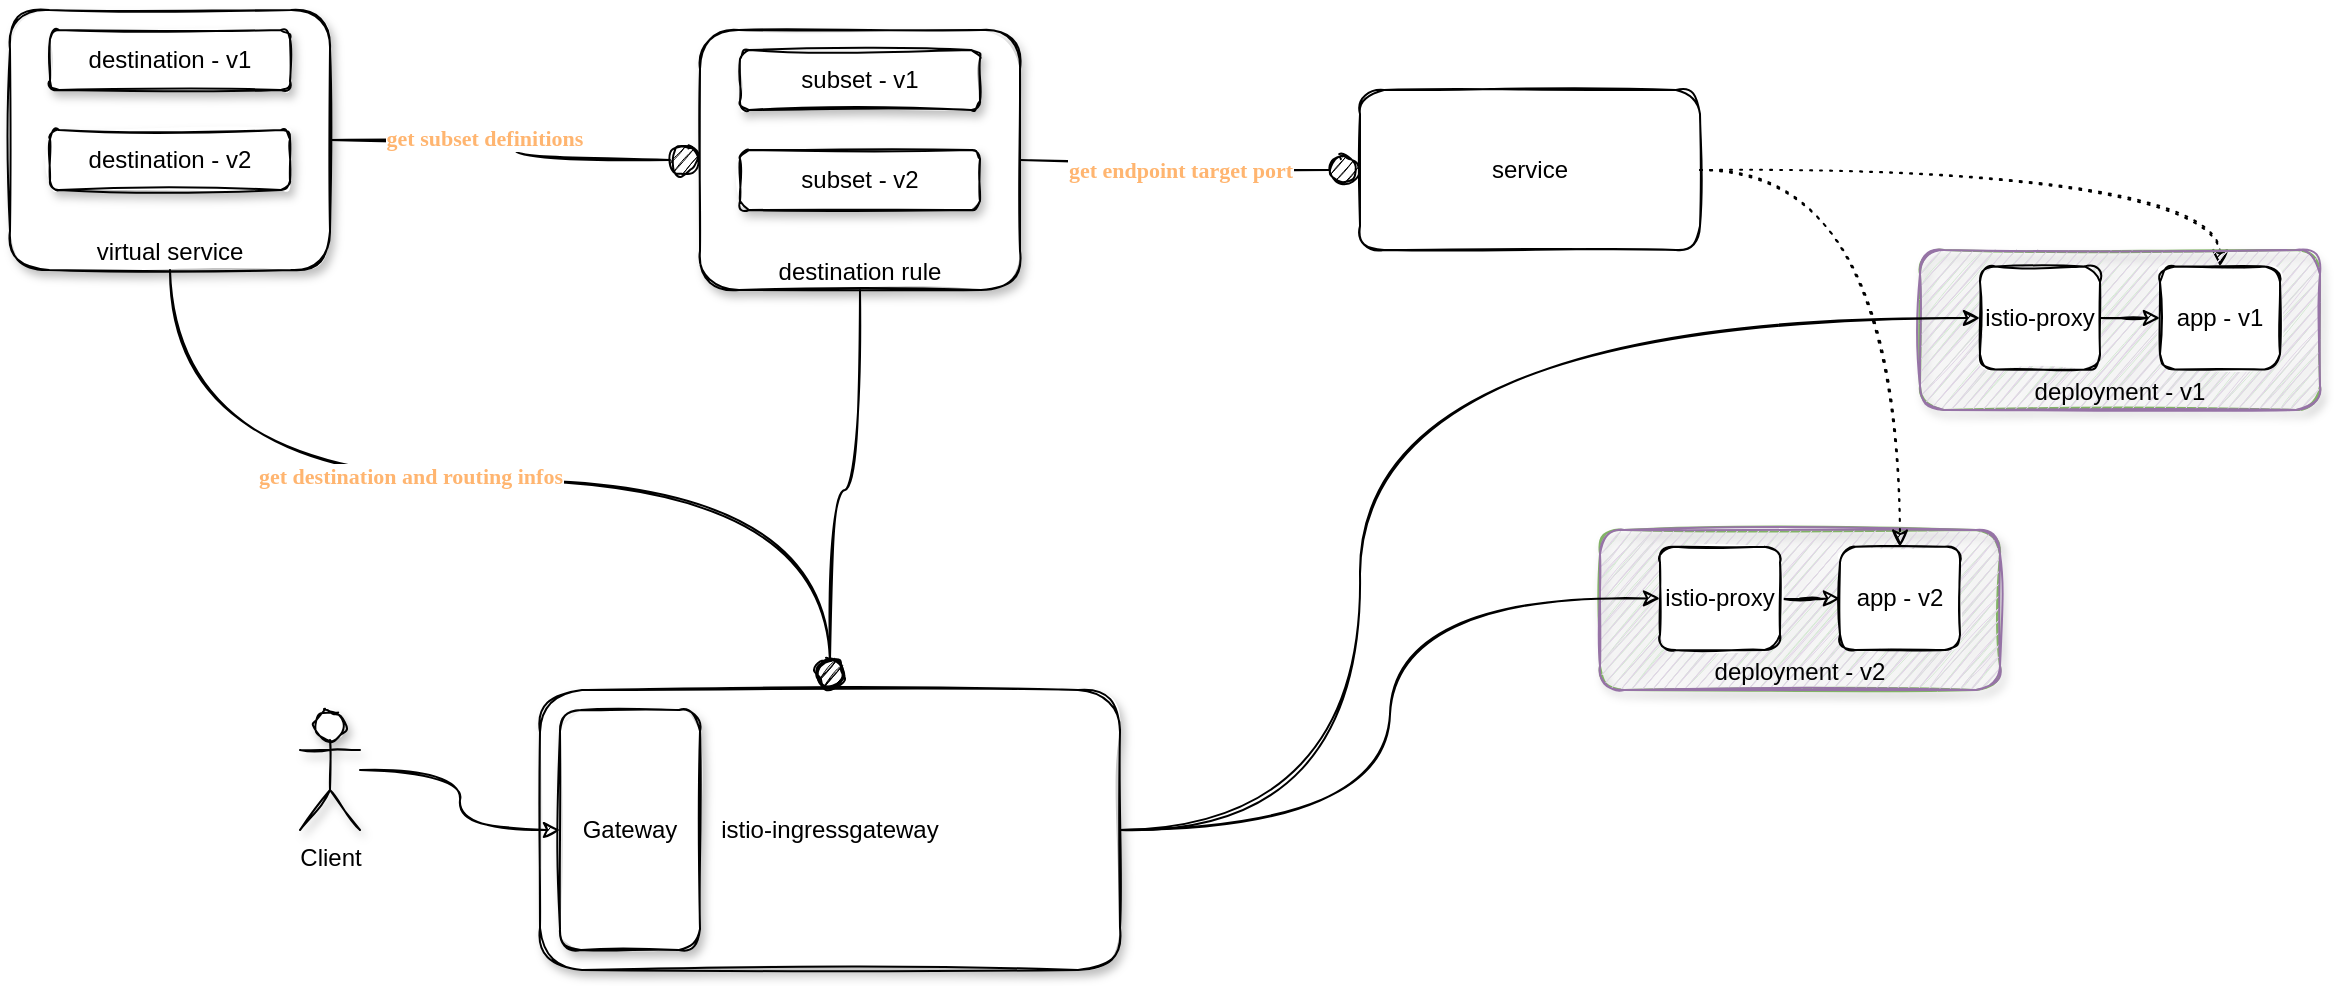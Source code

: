 <mxfile version="14.9.8" type="github">
  <diagram id="wHr3zOZXPvYu7eVbvhkD" name="Page-1">
    <mxGraphModel dx="2148" dy="865" grid="1" gridSize="10" guides="1" tooltips="1" connect="1" arrows="1" fold="1" page="1" pageScale="1" pageWidth="850" pageHeight="1100" math="0" shadow="0">
      <root>
        <mxCell id="0" />
        <mxCell id="1" parent="0" />
        <mxCell id="85nFWa7fg39Ygve8T5qm-13" value="" style="group;sketch=1;rounded=1;fillColor=#d5e8d4;strokeColor=#82b366;shadow=1;" vertex="1" connectable="0" parent="1">
          <mxGeometry x="290" y="410" width="200" height="80" as="geometry" />
        </mxCell>
        <mxCell id="85nFWa7fg39Ygve8T5qm-14" value="deployment - v2" style="rounded=1;whiteSpace=wrap;html=1;verticalAlign=bottom;sketch=1;fillColor=#e1d5e7;strokeColor=#9673a6;" vertex="1" parent="85nFWa7fg39Ygve8T5qm-13">
          <mxGeometry width="200" height="80" as="geometry" />
        </mxCell>
        <mxCell id="85nFWa7fg39Ygve8T5qm-15" value="" style="edgeStyle=orthogonalEdgeStyle;rounded=0;orthogonalLoop=1;jettySize=auto;html=1;sketch=1;" edge="1" parent="85nFWa7fg39Ygve8T5qm-13" source="85nFWa7fg39Ygve8T5qm-16" target="85nFWa7fg39Ygve8T5qm-17">
          <mxGeometry relative="1" as="geometry" />
        </mxCell>
        <mxCell id="85nFWa7fg39Ygve8T5qm-16" value="istio-proxy" style="rounded=1;whiteSpace=wrap;html=1;sketch=1;" vertex="1" parent="85nFWa7fg39Ygve8T5qm-13">
          <mxGeometry x="30" y="8.42" width="60" height="51.58" as="geometry" />
        </mxCell>
        <mxCell id="85nFWa7fg39Ygve8T5qm-17" value="app - v2" style="rounded=1;whiteSpace=wrap;html=1;sketch=1;" vertex="1" parent="85nFWa7fg39Ygve8T5qm-13">
          <mxGeometry x="120" y="8.42" width="60" height="51.58" as="geometry" />
        </mxCell>
        <mxCell id="85nFWa7fg39Ygve8T5qm-45" style="edgeStyle=orthogonalEdgeStyle;curved=1;sketch=1;orthogonalLoop=1;jettySize=auto;html=1;exitX=1;exitY=0.5;exitDx=0;exitDy=0;fontColor=#FFB570;endArrow=classic;endFill=1;strokeColor=#000000;dashed=1;dashPattern=1 4;" edge="1" parent="1" source="85nFWa7fg39Ygve8T5qm-18" target="85nFWa7fg39Ygve8T5qm-17">
          <mxGeometry relative="1" as="geometry" />
        </mxCell>
        <mxCell id="85nFWa7fg39Ygve8T5qm-46" style="edgeStyle=orthogonalEdgeStyle;curved=1;sketch=1;orthogonalLoop=1;jettySize=auto;html=1;exitX=1;exitY=0.5;exitDx=0;exitDy=0;entryX=0.5;entryY=0;entryDx=0;entryDy=0;fontColor=#FFB570;endArrow=classic;endFill=1;strokeColor=#000000;dashed=1;dashPattern=1 4;" edge="1" parent="1" source="85nFWa7fg39Ygve8T5qm-18" target="85nFWa7fg39Ygve8T5qm-3">
          <mxGeometry relative="1" as="geometry" />
        </mxCell>
        <mxCell id="85nFWa7fg39Ygve8T5qm-18" value="service" style="rounded=1;whiteSpace=wrap;html=1;verticalAlign=middle;sketch=1;" vertex="1" parent="1">
          <mxGeometry x="170" y="190" width="170" height="80" as="geometry" />
        </mxCell>
        <mxCell id="85nFWa7fg39Ygve8T5qm-22" value="" style="group;fillColor=#d5e8d4;strokeColor=#82b366;sketch=1;shadow=1;rounded=1;" vertex="1" connectable="0" parent="1">
          <mxGeometry x="450" y="270" width="200" height="80" as="geometry" />
        </mxCell>
        <mxCell id="85nFWa7fg39Ygve8T5qm-7" value="deployment - v1" style="group;fillColor=#e1d5e7;strokeColor=#9673a6;sketch=1;rounded=1;container=0;verticalAlign=bottom;" vertex="1" connectable="0" parent="85nFWa7fg39Ygve8T5qm-22">
          <mxGeometry width="200" height="80" as="geometry" />
        </mxCell>
        <mxCell id="85nFWa7fg39Ygve8T5qm-2" value="istio-proxy" style="rounded=1;whiteSpace=wrap;html=1;sketch=1;" vertex="1" parent="85nFWa7fg39Ygve8T5qm-22">
          <mxGeometry x="30" y="8.21" width="60" height="51.58" as="geometry" />
        </mxCell>
        <mxCell id="85nFWa7fg39Ygve8T5qm-3" value="app - v1" style="rounded=1;whiteSpace=wrap;html=1;sketch=1;" vertex="1" parent="85nFWa7fg39Ygve8T5qm-22">
          <mxGeometry x="120" y="8.21" width="60" height="51.58" as="geometry" />
        </mxCell>
        <mxCell id="85nFWa7fg39Ygve8T5qm-12" value="" style="edgeStyle=orthogonalEdgeStyle;rounded=0;orthogonalLoop=1;jettySize=auto;html=1;sketch=1;" edge="1" parent="85nFWa7fg39Ygve8T5qm-22" source="85nFWa7fg39Ygve8T5qm-2" target="85nFWa7fg39Ygve8T5qm-3">
          <mxGeometry x="320" y="270" as="geometry" />
        </mxCell>
        <mxCell id="85nFWa7fg39Ygve8T5qm-26" value="" style="group" vertex="1" connectable="0" parent="1">
          <mxGeometry x="-160" y="160" width="160" height="160" as="geometry" />
        </mxCell>
        <mxCell id="85nFWa7fg39Ygve8T5qm-23" value="&lt;font color=&quot;#000000&quot;&gt;destination rule&lt;/font&gt;" style="rounded=1;whiteSpace=wrap;html=1;shadow=1;sketch=1;fontColor=#FFB570;fillColor=#ffffff;gradientColor=none;verticalAlign=bottom;" vertex="1" parent="85nFWa7fg39Ygve8T5qm-26">
          <mxGeometry width="160" height="130" as="geometry" />
        </mxCell>
        <mxCell id="85nFWa7fg39Ygve8T5qm-24" value="&lt;font color=&quot;#000000&quot;&gt;subset - v1&lt;/font&gt;" style="rounded=1;whiteSpace=wrap;html=1;shadow=1;sketch=1;fontColor=#FFB570;fillColor=#ffffff;gradientColor=none;verticalAlign=middle;" vertex="1" parent="85nFWa7fg39Ygve8T5qm-26">
          <mxGeometry x="20" y="10" width="120" height="30" as="geometry" />
        </mxCell>
        <mxCell id="85nFWa7fg39Ygve8T5qm-25" value="&lt;font color=&quot;#000000&quot;&gt;subset - v2&lt;/font&gt;" style="rounded=1;whiteSpace=wrap;html=1;shadow=1;sketch=1;fontColor=#FFB570;fillColor=#ffffff;gradientColor=none;verticalAlign=middle;" vertex="1" parent="85nFWa7fg39Ygve8T5qm-26">
          <mxGeometry x="20" y="60" width="120" height="30" as="geometry" />
        </mxCell>
        <mxCell id="85nFWa7fg39Ygve8T5qm-27" value="" style="group" vertex="1" connectable="0" parent="1">
          <mxGeometry x="-505" y="150" width="160" height="160" as="geometry" />
        </mxCell>
        <mxCell id="85nFWa7fg39Ygve8T5qm-28" value="&lt;font color=&quot;#000000&quot;&gt;virtual service&lt;/font&gt;" style="rounded=1;whiteSpace=wrap;html=1;shadow=1;sketch=1;fontColor=#FFB570;fillColor=#ffffff;gradientColor=none;verticalAlign=bottom;" vertex="1" parent="85nFWa7fg39Ygve8T5qm-27">
          <mxGeometry width="160" height="130" as="geometry" />
        </mxCell>
        <mxCell id="85nFWa7fg39Ygve8T5qm-29" value="&lt;font color=&quot;#000000&quot;&gt;destination - v1&lt;/font&gt;" style="rounded=1;whiteSpace=wrap;html=1;shadow=1;sketch=1;fontColor=#FFB570;fillColor=#ffffff;gradientColor=none;verticalAlign=middle;" vertex="1" parent="85nFWa7fg39Ygve8T5qm-27">
          <mxGeometry x="20" y="10" width="120" height="30" as="geometry" />
        </mxCell>
        <mxCell id="85nFWa7fg39Ygve8T5qm-30" value="&lt;font color=&quot;#000000&quot;&gt;destination - v2&lt;/font&gt;" style="rounded=1;whiteSpace=wrap;html=1;shadow=1;sketch=1;fontColor=#FFB570;fillColor=#ffffff;gradientColor=none;verticalAlign=middle;" vertex="1" parent="85nFWa7fg39Ygve8T5qm-27">
          <mxGeometry x="20" y="60" width="120" height="30" as="geometry" />
        </mxCell>
        <mxCell id="85nFWa7fg39Ygve8T5qm-47" style="edgeStyle=orthogonalEdgeStyle;curved=1;sketch=1;orthogonalLoop=1;jettySize=auto;html=1;exitX=1;exitY=0.5;exitDx=0;exitDy=0;entryX=0;entryY=0.5;entryDx=0;entryDy=0;fontColor=#FFB570;endArrow=classic;endFill=1;strokeColor=#000000;" edge="1" parent="1" source="85nFWa7fg39Ygve8T5qm-39" target="85nFWa7fg39Ygve8T5qm-16">
          <mxGeometry relative="1" as="geometry" />
        </mxCell>
        <mxCell id="85nFWa7fg39Ygve8T5qm-48" style="edgeStyle=orthogonalEdgeStyle;curved=1;sketch=1;orthogonalLoop=1;jettySize=auto;html=1;exitX=1;exitY=0.5;exitDx=0;exitDy=0;entryX=0;entryY=0.5;entryDx=0;entryDy=0;fontColor=#FFB570;endArrow=classic;endFill=1;strokeColor=#000000;" edge="1" parent="1" source="85nFWa7fg39Ygve8T5qm-39" target="85nFWa7fg39Ygve8T5qm-2">
          <mxGeometry relative="1" as="geometry">
            <Array as="points">
              <mxPoint x="170" y="560" />
              <mxPoint x="170" y="304" />
            </Array>
          </mxGeometry>
        </mxCell>
        <mxCell id="85nFWa7fg39Ygve8T5qm-39" value="&lt;font color=&quot;#000000&quot;&gt;istio-ingressgateway&lt;/font&gt;" style="rounded=1;whiteSpace=wrap;html=1;shadow=1;sketch=1;fontColor=#FFB570;fillColor=#ffffff;gradientColor=none;verticalAlign=middle;" vertex="1" parent="1">
          <mxGeometry x="-240" y="490" width="290" height="140" as="geometry" />
        </mxCell>
        <mxCell id="85nFWa7fg39Ygve8T5qm-40" style="edgeStyle=orthogonalEdgeStyle;curved=1;sketch=1;orthogonalLoop=1;jettySize=auto;html=1;exitX=0.5;exitY=1;exitDx=0;exitDy=0;entryX=0.5;entryY=0;entryDx=0;entryDy=0;fontColor=#FFB570;strokeColor=#000000;endArrow=circle;endFill=1;" edge="1" parent="1" source="85nFWa7fg39Ygve8T5qm-28" target="85nFWa7fg39Ygve8T5qm-39">
          <mxGeometry relative="1" as="geometry" />
        </mxCell>
        <mxCell id="85nFWa7fg39Ygve8T5qm-57" value="get destination and routing infos" style="edgeLabel;html=1;align=center;verticalAlign=middle;resizable=0;points=[];fontColor=#FFB570;fontStyle=1;fontFamily=Comic Sans MS;" vertex="1" connectable="0" parent="85nFWa7fg39Ygve8T5qm-40">
          <mxGeometry x="-0.167" y="2" relative="1" as="geometry">
            <mxPoint as="offset" />
          </mxGeometry>
        </mxCell>
        <mxCell id="85nFWa7fg39Ygve8T5qm-41" style="edgeStyle=orthogonalEdgeStyle;curved=1;sketch=1;orthogonalLoop=1;jettySize=auto;html=1;exitX=0.5;exitY=1;exitDx=0;exitDy=0;entryX=0.5;entryY=0;entryDx=0;entryDy=0;fontColor=#FFB570;endArrow=circle;endFill=1;strokeColor=#000000;" edge="1" parent="1" source="85nFWa7fg39Ygve8T5qm-23" target="85nFWa7fg39Ygve8T5qm-39">
          <mxGeometry relative="1" as="geometry" />
        </mxCell>
        <mxCell id="85nFWa7fg39Ygve8T5qm-43" style="edgeStyle=orthogonalEdgeStyle;curved=1;sketch=1;orthogonalLoop=1;jettySize=auto;html=1;exitX=1;exitY=0.5;exitDx=0;exitDy=0;fontColor=#FFB570;endArrow=circle;endFill=1;strokeColor=#000000;" edge="1" parent="1" source="85nFWa7fg39Ygve8T5qm-23" target="85nFWa7fg39Ygve8T5qm-18">
          <mxGeometry relative="1" as="geometry" />
        </mxCell>
        <mxCell id="85nFWa7fg39Ygve8T5qm-55" value="get endpoint target port" style="edgeLabel;html=1;align=center;verticalAlign=middle;resizable=0;points=[];fontColor=#FFB570;fontStyle=1;fontFamily=Comic Sans MS;" vertex="1" connectable="0" parent="85nFWa7fg39Ygve8T5qm-43">
          <mxGeometry x="-0.28" y="-2" relative="1" as="geometry">
            <mxPoint x="17" y="3" as="offset" />
          </mxGeometry>
        </mxCell>
        <mxCell id="85nFWa7fg39Ygve8T5qm-44" style="edgeStyle=orthogonalEdgeStyle;curved=1;sketch=1;orthogonalLoop=1;jettySize=auto;html=1;exitX=1;exitY=0.5;exitDx=0;exitDy=0;fontColor=#FFB570;endArrow=circle;endFill=1;strokeColor=#000000;" edge="1" parent="1" source="85nFWa7fg39Ygve8T5qm-28" target="85nFWa7fg39Ygve8T5qm-23">
          <mxGeometry relative="1" as="geometry" />
        </mxCell>
        <mxCell id="85nFWa7fg39Ygve8T5qm-56" value="get subset definitions" style="edgeLabel;html=1;align=center;verticalAlign=middle;resizable=0;points=[];fontColor=#FFB570;fontFamily=Comic Sans MS;fontStyle=1" vertex="1" connectable="0" parent="85nFWa7fg39Ygve8T5qm-44">
          <mxGeometry x="-0.21" y="1" relative="1" as="geometry">
            <mxPoint as="offset" />
          </mxGeometry>
        </mxCell>
        <mxCell id="85nFWa7fg39Ygve8T5qm-50" style="edgeStyle=orthogonalEdgeStyle;curved=1;sketch=1;orthogonalLoop=1;jettySize=auto;html=1;entryX=0;entryY=0.5;entryDx=0;entryDy=0;fontColor=#FFB570;endArrow=classic;endFill=1;strokeColor=#000000;" edge="1" parent="1" source="85nFWa7fg39Ygve8T5qm-49" target="85nFWa7fg39Ygve8T5qm-53">
          <mxGeometry relative="1" as="geometry" />
        </mxCell>
        <mxCell id="85nFWa7fg39Ygve8T5qm-49" value="&lt;font color=&quot;#000000&quot;&gt;Client&lt;/font&gt;" style="shape=umlActor;verticalLabelPosition=bottom;verticalAlign=top;html=1;outlineConnect=0;rounded=1;shadow=1;sketch=1;fontColor=#FFB570;fillColor=#ffffff;gradientColor=none;" vertex="1" parent="1">
          <mxGeometry x="-360" y="500" width="30" height="60" as="geometry" />
        </mxCell>
        <mxCell id="85nFWa7fg39Ygve8T5qm-53" value="&lt;font color=&quot;#000000&quot;&gt;Gateway&lt;/font&gt;" style="rounded=1;whiteSpace=wrap;html=1;shadow=1;sketch=1;fontColor=#FFB570;fillColor=#ffffff;gradientColor=none;verticalAlign=middle;" vertex="1" parent="1">
          <mxGeometry x="-230" y="500" width="70" height="120" as="geometry" />
        </mxCell>
      </root>
    </mxGraphModel>
  </diagram>
</mxfile>
